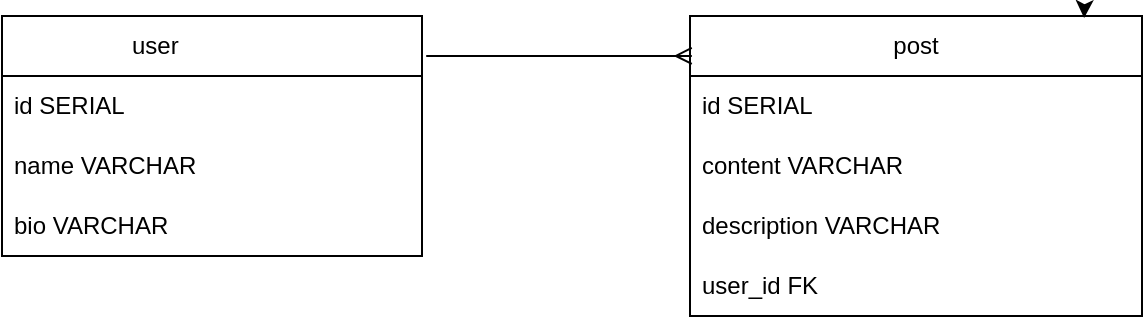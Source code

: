 <mxfile version="22.1.2" type="device">
  <diagram name="Страница — 1" id="vxEGfS0_0_YnmNqD_Ena">
    <mxGraphModel dx="1434" dy="784" grid="1" gridSize="10" guides="1" tooltips="1" connect="1" arrows="1" fold="1" page="1" pageScale="1" pageWidth="827" pageHeight="1169" math="0" shadow="0">
      <root>
        <mxCell id="0" />
        <mxCell id="1" parent="0" />
        <mxCell id="wZLPMyxSOv5w1G9KldPj-4" value="user&lt;span style=&quot;white-space: pre;&quot;&gt;&#x9;&lt;/span&gt;&lt;span style=&quot;white-space: pre;&quot;&gt;&#x9;&lt;/span&gt;&lt;span style=&quot;white-space: pre;&quot;&gt;&#x9;&lt;/span&gt;" style="swimlane;fontStyle=0;childLayout=stackLayout;horizontal=1;startSize=30;horizontalStack=0;resizeParent=1;resizeParentMax=0;resizeLast=0;collapsible=1;marginBottom=0;whiteSpace=wrap;html=1;" vertex="1" parent="1">
          <mxGeometry x="70" y="210" width="210" height="120" as="geometry" />
        </mxCell>
        <mxCell id="wZLPMyxSOv5w1G9KldPj-5" value="id SERIAL" style="text;strokeColor=none;fillColor=none;align=left;verticalAlign=middle;spacingLeft=4;spacingRight=4;overflow=hidden;points=[[0,0.5],[1,0.5]];portConstraint=eastwest;rotatable=0;whiteSpace=wrap;html=1;" vertex="1" parent="wZLPMyxSOv5w1G9KldPj-4">
          <mxGeometry y="30" width="210" height="30" as="geometry" />
        </mxCell>
        <mxCell id="wZLPMyxSOv5w1G9KldPj-6" value="name VARCHAR" style="text;strokeColor=none;fillColor=none;align=left;verticalAlign=middle;spacingLeft=4;spacingRight=4;overflow=hidden;points=[[0,0.5],[1,0.5]];portConstraint=eastwest;rotatable=0;whiteSpace=wrap;html=1;" vertex="1" parent="wZLPMyxSOv5w1G9KldPj-4">
          <mxGeometry y="60" width="210" height="30" as="geometry" />
        </mxCell>
        <mxCell id="wZLPMyxSOv5w1G9KldPj-7" value="bio VARCHAR" style="text;strokeColor=none;fillColor=none;align=left;verticalAlign=middle;spacingLeft=4;spacingRight=4;overflow=hidden;points=[[0,0.5],[1,0.5]];portConstraint=eastwest;rotatable=0;whiteSpace=wrap;html=1;" vertex="1" parent="wZLPMyxSOv5w1G9KldPj-4">
          <mxGeometry y="90" width="210" height="30" as="geometry" />
        </mxCell>
        <mxCell id="wZLPMyxSOv5w1G9KldPj-8" value="post" style="swimlane;fontStyle=0;childLayout=stackLayout;horizontal=1;startSize=30;horizontalStack=0;resizeParent=1;resizeParentMax=0;resizeLast=0;collapsible=1;marginBottom=0;whiteSpace=wrap;html=1;" vertex="1" parent="1">
          <mxGeometry x="414" y="210" width="226" height="150" as="geometry" />
        </mxCell>
        <mxCell id="wZLPMyxSOv5w1G9KldPj-9" value="id SERIAL" style="text;strokeColor=none;fillColor=none;align=left;verticalAlign=middle;spacingLeft=4;spacingRight=4;overflow=hidden;points=[[0,0.5],[1,0.5]];portConstraint=eastwest;rotatable=0;whiteSpace=wrap;html=1;" vertex="1" parent="wZLPMyxSOv5w1G9KldPj-8">
          <mxGeometry y="30" width="226" height="30" as="geometry" />
        </mxCell>
        <mxCell id="wZLPMyxSOv5w1G9KldPj-10" value="content VARCHAR" style="text;strokeColor=none;fillColor=none;align=left;verticalAlign=middle;spacingLeft=4;spacingRight=4;overflow=hidden;points=[[0,0.5],[1,0.5]];portConstraint=eastwest;rotatable=0;whiteSpace=wrap;html=1;" vertex="1" parent="wZLPMyxSOv5w1G9KldPj-8">
          <mxGeometry y="60" width="226" height="30" as="geometry" />
        </mxCell>
        <mxCell id="wZLPMyxSOv5w1G9KldPj-11" value="description VARCHAR" style="text;strokeColor=none;fillColor=none;align=left;verticalAlign=middle;spacingLeft=4;spacingRight=4;overflow=hidden;points=[[0,0.5],[1,0.5]];portConstraint=eastwest;rotatable=0;whiteSpace=wrap;html=1;" vertex="1" parent="wZLPMyxSOv5w1G9KldPj-8">
          <mxGeometry y="90" width="226" height="30" as="geometry" />
        </mxCell>
        <mxCell id="wZLPMyxSOv5w1G9KldPj-13" value="user_id FK" style="text;strokeColor=none;fillColor=none;align=left;verticalAlign=middle;spacingLeft=4;spacingRight=4;overflow=hidden;points=[[0,0.5],[1,0.5]];portConstraint=eastwest;rotatable=0;whiteSpace=wrap;html=1;" vertex="1" parent="wZLPMyxSOv5w1G9KldPj-8">
          <mxGeometry y="120" width="226" height="30" as="geometry" />
        </mxCell>
        <mxCell id="wZLPMyxSOv5w1G9KldPj-15" value="" style="edgeStyle=entityRelationEdgeStyle;fontSize=12;html=1;endArrow=ERmany;rounded=0;exitX=1.01;exitY=0.167;exitDx=0;exitDy=0;exitPerimeter=0;entryX=0.004;entryY=0.133;entryDx=0;entryDy=0;entryPerimeter=0;" edge="1" parent="1" source="wZLPMyxSOv5w1G9KldPj-4" target="wZLPMyxSOv5w1G9KldPj-8">
          <mxGeometry width="100" height="100" relative="1" as="geometry">
            <mxPoint x="360" y="450" as="sourcePoint" />
            <mxPoint x="460" y="350" as="targetPoint" />
            <Array as="points">
              <mxPoint x="290" y="400" />
            </Array>
          </mxGeometry>
        </mxCell>
        <mxCell id="wZLPMyxSOv5w1G9KldPj-16" style="edgeStyle=orthogonalEdgeStyle;rounded=0;orthogonalLoop=1;jettySize=auto;html=1;exitX=0.75;exitY=0;exitDx=0;exitDy=0;entryX=0.872;entryY=0.007;entryDx=0;entryDy=0;entryPerimeter=0;" edge="1" parent="1" source="wZLPMyxSOv5w1G9KldPj-8" target="wZLPMyxSOv5w1G9KldPj-8">
          <mxGeometry relative="1" as="geometry" />
        </mxCell>
      </root>
    </mxGraphModel>
  </diagram>
</mxfile>
